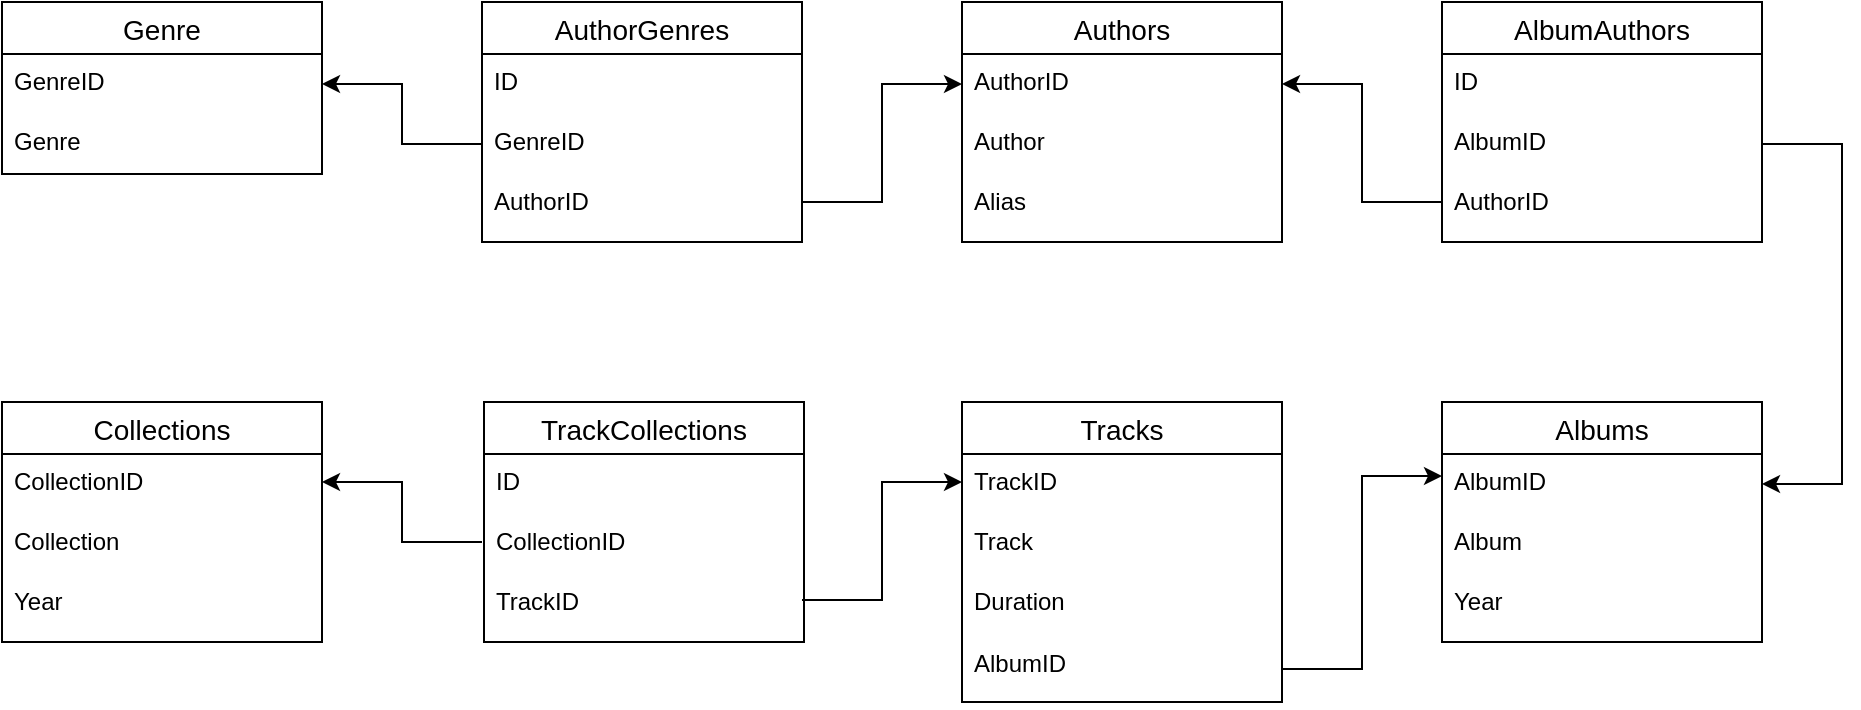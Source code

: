 <mxfile version="14.7.0" type="device"><diagram id="esGAMyxi3wQ_eX0v4JuY" name="Page-1"><mxGraphModel dx="2272" dy="762" grid="1" gridSize="10" guides="1" tooltips="1" connect="1" arrows="1" fold="1" page="1" pageScale="1" pageWidth="850" pageHeight="1100" math="0" shadow="0"><root><mxCell id="0"/><mxCell id="1" parent="0"/><mxCell id="u1XyuAuciUx0NWqQq3_8-1" value="Authors" style="swimlane;fontStyle=0;childLayout=stackLayout;horizontal=1;startSize=26;horizontalStack=0;resizeParent=1;resizeParentMax=0;resizeLast=0;collapsible=1;marginBottom=0;align=center;fontSize=14;" parent="1" vertex="1"><mxGeometry x="-200" y="80" width="160" height="120" as="geometry"/></mxCell><mxCell id="u1XyuAuciUx0NWqQq3_8-2" value="AuthorID" style="text;strokeColor=none;fillColor=none;spacingLeft=4;spacingRight=4;overflow=hidden;rotatable=0;points=[[0,0.5],[1,0.5]];portConstraint=eastwest;fontSize=12;" parent="u1XyuAuciUx0NWqQq3_8-1" vertex="1"><mxGeometry y="26" width="160" height="30" as="geometry"/></mxCell><mxCell id="u1XyuAuciUx0NWqQq3_8-3" value="Author" style="text;strokeColor=none;fillColor=none;spacingLeft=4;spacingRight=4;overflow=hidden;rotatable=0;points=[[0,0.5],[1,0.5]];portConstraint=eastwest;fontSize=12;" parent="u1XyuAuciUx0NWqQq3_8-1" vertex="1"><mxGeometry y="56" width="160" height="30" as="geometry"/></mxCell><mxCell id="u1XyuAuciUx0NWqQq3_8-4" value="Alias" style="text;strokeColor=none;fillColor=none;spacingLeft=4;spacingRight=4;overflow=hidden;rotatable=0;points=[[0,0.5],[1,0.5]];portConstraint=eastwest;fontSize=12;" parent="u1XyuAuciUx0NWqQq3_8-1" vertex="1"><mxGeometry y="86" width="160" height="34" as="geometry"/></mxCell><mxCell id="u1XyuAuciUx0NWqQq3_8-5" value="Albums" style="swimlane;fontStyle=0;childLayout=stackLayout;horizontal=1;startSize=26;horizontalStack=0;resizeParent=1;resizeParentMax=0;resizeLast=0;collapsible=1;marginBottom=0;align=center;fontSize=14;" parent="1" vertex="1"><mxGeometry x="40" y="280" width="160" height="120" as="geometry"/></mxCell><mxCell id="u1XyuAuciUx0NWqQq3_8-6" value="AlbumID" style="text;strokeColor=none;fillColor=none;spacingLeft=4;spacingRight=4;overflow=hidden;rotatable=0;points=[[0,0.5],[1,0.5]];portConstraint=eastwest;fontSize=12;" parent="u1XyuAuciUx0NWqQq3_8-5" vertex="1"><mxGeometry y="26" width="160" height="30" as="geometry"/></mxCell><mxCell id="u1XyuAuciUx0NWqQq3_8-7" value="Album" style="text;strokeColor=none;fillColor=none;spacingLeft=4;spacingRight=4;overflow=hidden;rotatable=0;points=[[0,0.5],[1,0.5]];portConstraint=eastwest;fontSize=12;" parent="u1XyuAuciUx0NWqQq3_8-5" vertex="1"><mxGeometry y="56" width="160" height="30" as="geometry"/></mxCell><mxCell id="u1XyuAuciUx0NWqQq3_8-8" value="Year" style="text;strokeColor=none;fillColor=none;spacingLeft=4;spacingRight=4;overflow=hidden;rotatable=0;points=[[0,0.5],[1,0.5]];portConstraint=eastwest;fontSize=12;" parent="u1XyuAuciUx0NWqQq3_8-5" vertex="1"><mxGeometry y="86" width="160" height="34" as="geometry"/></mxCell><mxCell id="u1XyuAuciUx0NWqQq3_8-20" value="" style="edgeStyle=orthogonalEdgeStyle;rounded=0;orthogonalLoop=1;jettySize=auto;html=1;entryX=1;entryY=0.5;entryDx=0;entryDy=0;" parent="1" target="u1XyuAuciUx0NWqQq3_8-2" edge="1"><mxGeometry relative="1" as="geometry"><Array as="points"><mxPoint y="180"/><mxPoint y="121"/></Array><mxPoint x="40" y="180" as="sourcePoint"/></mxGeometry></mxCell><mxCell id="u1XyuAuciUx0NWqQq3_8-11" value="Tracks" style="swimlane;fontStyle=0;childLayout=stackLayout;horizontal=1;startSize=26;horizontalStack=0;resizeParent=1;resizeParentMax=0;resizeLast=0;collapsible=1;marginBottom=0;align=center;fontSize=14;" parent="1" vertex="1"><mxGeometry x="-200" y="280" width="160" height="150" as="geometry"/></mxCell><mxCell id="u1XyuAuciUx0NWqQq3_8-12" value="TrackID" style="text;strokeColor=none;fillColor=none;spacingLeft=4;spacingRight=4;overflow=hidden;rotatable=0;points=[[0,0.5],[1,0.5]];portConstraint=eastwest;fontSize=12;" parent="u1XyuAuciUx0NWqQq3_8-11" vertex="1"><mxGeometry y="26" width="160" height="30" as="geometry"/></mxCell><mxCell id="u1XyuAuciUx0NWqQq3_8-13" value="Track" style="text;strokeColor=none;fillColor=none;spacingLeft=4;spacingRight=4;overflow=hidden;rotatable=0;points=[[0,0.5],[1,0.5]];portConstraint=eastwest;fontSize=12;" parent="u1XyuAuciUx0NWqQq3_8-11" vertex="1"><mxGeometry y="56" width="160" height="30" as="geometry"/></mxCell><mxCell id="u1XyuAuciUx0NWqQq3_8-14" value="Duration" style="text;strokeColor=none;fillColor=none;spacingLeft=4;spacingRight=4;overflow=hidden;rotatable=0;points=[[0,0.5],[1,0.5]];portConstraint=eastwest;fontSize=12;" parent="u1XyuAuciUx0NWqQq3_8-11" vertex="1"><mxGeometry y="86" width="160" height="64" as="geometry"/></mxCell><mxCell id="u1XyuAuciUx0NWqQq3_8-16" value="" style="edgeStyle=orthogonalEdgeStyle;rounded=0;orthogonalLoop=1;jettySize=auto;html=1;entryX=0;entryY=0.5;entryDx=0;entryDy=0;exitX=1;exitY=0.5;exitDx=0;exitDy=0;" parent="1" source="u1XyuAuciUx0NWqQq3_8-22" edge="1"><mxGeometry relative="1" as="geometry"><mxPoint x="-280" y="429.5" as="sourcePoint"/><mxPoint x="40" y="317" as="targetPoint"/><Array as="points"><mxPoint y="414"/><mxPoint y="317"/></Array></mxGeometry></mxCell><mxCell id="u1XyuAuciUx0NWqQq3_8-22" value="AlbumID" style="text;strokeColor=none;fillColor=none;spacingLeft=4;spacingRight=4;overflow=hidden;rotatable=0;points=[[0,0.5],[1,0.5]];portConstraint=eastwest;fontSize=12;" parent="1" vertex="1"><mxGeometry x="-200" y="397" width="160" height="33" as="geometry"/></mxCell><mxCell id="u1XyuAuciUx0NWqQq3_8-24" value="Genre" style="swimlane;fontStyle=0;childLayout=stackLayout;horizontal=1;startSize=26;horizontalStack=0;resizeParent=1;resizeParentMax=0;resizeLast=0;collapsible=1;marginBottom=0;align=center;fontSize=14;" parent="1" vertex="1"><mxGeometry x="-680" y="80" width="160" height="86" as="geometry"/></mxCell><mxCell id="u1XyuAuciUx0NWqQq3_8-25" value="GenreID" style="text;strokeColor=none;fillColor=none;spacingLeft=4;spacingRight=4;overflow=hidden;rotatable=0;points=[[0,0.5],[1,0.5]];portConstraint=eastwest;fontSize=12;" parent="u1XyuAuciUx0NWqQq3_8-24" vertex="1"><mxGeometry y="26" width="160" height="30" as="geometry"/></mxCell><mxCell id="u1XyuAuciUx0NWqQq3_8-26" value="Genre&#xA;" style="text;strokeColor=none;fillColor=none;spacingLeft=4;spacingRight=4;overflow=hidden;rotatable=0;points=[[0,0.5],[1,0.5]];portConstraint=eastwest;fontSize=12;" parent="u1XyuAuciUx0NWqQq3_8-24" vertex="1"><mxGeometry y="56" width="160" height="30" as="geometry"/></mxCell><mxCell id="u1XyuAuciUx0NWqQq3_8-37" style="edgeStyle=orthogonalEdgeStyle;rounded=0;orthogonalLoop=1;jettySize=auto;html=1;exitX=1;exitY=0.5;exitDx=0;exitDy=0;entryX=0;entryY=0.5;entryDx=0;entryDy=0;" parent="1" source="mjZRCHsDUzU0uWb3URNU-4" target="u1XyuAuciUx0NWqQq3_8-2" edge="1"><mxGeometry relative="1" as="geometry"><mxPoint x="-350" y="270" as="targetPoint"/></mxGeometry></mxCell><mxCell id="mjZRCHsDUzU0uWb3URNU-1" value="AuthorGenres" style="swimlane;fontStyle=0;childLayout=stackLayout;horizontal=1;startSize=26;horizontalStack=0;resizeParent=1;resizeParentMax=0;resizeLast=0;collapsible=1;marginBottom=0;align=center;fontSize=14;" parent="1" vertex="1"><mxGeometry x="-440" y="80" width="160" height="120" as="geometry"/></mxCell><mxCell id="mjZRCHsDUzU0uWb3URNU-2" value="ID" style="text;strokeColor=none;fillColor=none;spacingLeft=4;spacingRight=4;overflow=hidden;rotatable=0;points=[[0,0.5],[1,0.5]];portConstraint=eastwest;fontSize=12;" parent="mjZRCHsDUzU0uWb3URNU-1" vertex="1"><mxGeometry y="26" width="160" height="30" as="geometry"/></mxCell><mxCell id="mjZRCHsDUzU0uWb3URNU-3" value="GenreID&#xA;" style="text;strokeColor=none;fillColor=none;spacingLeft=4;spacingRight=4;overflow=hidden;rotatable=0;points=[[0,0.5],[1,0.5]];portConstraint=eastwest;fontSize=12;" parent="mjZRCHsDUzU0uWb3URNU-1" vertex="1"><mxGeometry y="56" width="160" height="64" as="geometry"/></mxCell><mxCell id="mjZRCHsDUzU0uWb3URNU-4" value="AuthorID" style="text;strokeColor=none;fillColor=none;spacingLeft=4;spacingRight=4;overflow=hidden;rotatable=0;points=[[0,0.5],[1,0.5]];portConstraint=eastwest;fontSize=12;" parent="1" vertex="1"><mxGeometry x="-440" y="166" width="160" height="28" as="geometry"/></mxCell><mxCell id="mjZRCHsDUzU0uWb3URNU-5" style="edgeStyle=orthogonalEdgeStyle;rounded=0;orthogonalLoop=1;jettySize=auto;html=1;exitX=0;exitY=0.234;exitDx=0;exitDy=0;entryX=1;entryY=0.5;entryDx=0;entryDy=0;exitPerimeter=0;" parent="1" source="mjZRCHsDUzU0uWb3URNU-3" target="u1XyuAuciUx0NWqQq3_8-25" edge="1"><mxGeometry relative="1" as="geometry"><mxPoint x="-490" y="222" as="sourcePoint"/><mxPoint x="-340" y="280" as="targetPoint"/><Array as="points"><mxPoint x="-480" y="151"/><mxPoint x="-480" y="121"/></Array></mxGeometry></mxCell><mxCell id="mjZRCHsDUzU0uWb3URNU-6" value="AlbumAuthors" style="swimlane;fontStyle=0;childLayout=stackLayout;horizontal=1;startSize=26;horizontalStack=0;resizeParent=1;resizeParentMax=0;resizeLast=0;collapsible=1;marginBottom=0;align=center;fontSize=14;" parent="1" vertex="1"><mxGeometry x="40" y="80" width="160" height="120" as="geometry"/></mxCell><mxCell id="mjZRCHsDUzU0uWb3URNU-7" value="ID" style="text;strokeColor=none;fillColor=none;spacingLeft=4;spacingRight=4;overflow=hidden;rotatable=0;points=[[0,0.5],[1,0.5]];portConstraint=eastwest;fontSize=12;" parent="mjZRCHsDUzU0uWb3URNU-6" vertex="1"><mxGeometry y="26" width="160" height="30" as="geometry"/></mxCell><mxCell id="mjZRCHsDUzU0uWb3URNU-8" value="AlbumID" style="text;strokeColor=none;fillColor=none;spacingLeft=4;spacingRight=4;overflow=hidden;rotatable=0;points=[[0,0.5],[1,0.5]];portConstraint=eastwest;fontSize=12;" parent="mjZRCHsDUzU0uWb3URNU-6" vertex="1"><mxGeometry y="56" width="160" height="30" as="geometry"/></mxCell><mxCell id="mjZRCHsDUzU0uWb3URNU-9" value="AuthorID" style="text;strokeColor=none;fillColor=none;spacingLeft=4;spacingRight=4;overflow=hidden;rotatable=0;points=[[0,0.5],[1,0.5]];portConstraint=eastwest;fontSize=12;" parent="mjZRCHsDUzU0uWb3URNU-6" vertex="1"><mxGeometry y="86" width="160" height="34" as="geometry"/></mxCell><mxCell id="mjZRCHsDUzU0uWb3URNU-11" value="" style="edgeStyle=orthogonalEdgeStyle;rounded=0;orthogonalLoop=1;jettySize=auto;html=1;exitX=1;exitY=0.5;exitDx=0;exitDy=0;entryX=1;entryY=0.5;entryDx=0;entryDy=0;" parent="1" source="mjZRCHsDUzU0uWb3URNU-8" target="u1XyuAuciUx0NWqQq3_8-6" edge="1"><mxGeometry relative="1" as="geometry"><Array as="points"><mxPoint x="240" y="151"/><mxPoint x="240" y="321"/></Array><mxPoint x="-70" y="370" as="sourcePoint"/><mxPoint x="200" y="369" as="targetPoint"/></mxGeometry></mxCell><mxCell id="mjZRCHsDUzU0uWb3URNU-12" value="Collections" style="swimlane;fontStyle=0;childLayout=stackLayout;horizontal=1;startSize=26;horizontalStack=0;resizeParent=1;resizeParentMax=0;resizeLast=0;collapsible=1;marginBottom=0;align=center;fontSize=14;" parent="1" vertex="1"><mxGeometry x="-680" y="280" width="160" height="120" as="geometry"/></mxCell><mxCell id="mjZRCHsDUzU0uWb3URNU-13" value="CollectionID" style="text;strokeColor=none;fillColor=none;spacingLeft=4;spacingRight=4;overflow=hidden;rotatable=0;points=[[0,0.5],[1,0.5]];portConstraint=eastwest;fontSize=12;" parent="mjZRCHsDUzU0uWb3URNU-12" vertex="1"><mxGeometry y="26" width="160" height="30" as="geometry"/></mxCell><mxCell id="mjZRCHsDUzU0uWb3URNU-14" value="Collection" style="text;strokeColor=none;fillColor=none;spacingLeft=4;spacingRight=4;overflow=hidden;rotatable=0;points=[[0,0.5],[1,0.5]];portConstraint=eastwest;fontSize=12;" parent="mjZRCHsDUzU0uWb3URNU-12" vertex="1"><mxGeometry y="56" width="160" height="30" as="geometry"/></mxCell><mxCell id="mjZRCHsDUzU0uWb3URNU-15" value="Year" style="text;strokeColor=none;fillColor=none;spacingLeft=4;spacingRight=4;overflow=hidden;rotatable=0;points=[[0,0.5],[1,0.5]];portConstraint=eastwest;fontSize=12;" parent="mjZRCHsDUzU0uWb3URNU-12" vertex="1"><mxGeometry y="86" width="160" height="34" as="geometry"/></mxCell><mxCell id="TCJL0sBxBPyT7gCIur1n-1" value="TrackCollections" style="swimlane;fontStyle=0;childLayout=stackLayout;horizontal=1;startSize=26;horizontalStack=0;resizeParent=1;resizeParentMax=0;resizeLast=0;collapsible=1;marginBottom=0;align=center;fontSize=14;" vertex="1" parent="1"><mxGeometry x="-439" y="280" width="160" height="120" as="geometry"/></mxCell><mxCell id="TCJL0sBxBPyT7gCIur1n-2" value="ID" style="text;strokeColor=none;fillColor=none;spacingLeft=4;spacingRight=4;overflow=hidden;rotatable=0;points=[[0,0.5],[1,0.5]];portConstraint=eastwest;fontSize=12;" vertex="1" parent="TCJL0sBxBPyT7gCIur1n-1"><mxGeometry y="26" width="160" height="30" as="geometry"/></mxCell><mxCell id="TCJL0sBxBPyT7gCIur1n-3" value="CollectionID" style="text;strokeColor=none;fillColor=none;spacingLeft=4;spacingRight=4;overflow=hidden;rotatable=0;points=[[0,0.5],[1,0.5]];portConstraint=eastwest;fontSize=12;" vertex="1" parent="TCJL0sBxBPyT7gCIur1n-1"><mxGeometry y="56" width="160" height="64" as="geometry"/></mxCell><mxCell id="TCJL0sBxBPyT7gCIur1n-4" value="TrackID" style="text;strokeColor=none;fillColor=none;spacingLeft=4;spacingRight=4;overflow=hidden;rotatable=0;points=[[0,0.5],[1,0.5]];portConstraint=eastwest;fontSize=12;" vertex="1" parent="1"><mxGeometry x="-439" y="366" width="160" height="28" as="geometry"/></mxCell><mxCell id="TCJL0sBxBPyT7gCIur1n-5" style="edgeStyle=orthogonalEdgeStyle;rounded=0;orthogonalLoop=1;jettySize=auto;html=1;exitX=0;exitY=0.234;exitDx=0;exitDy=0;entryX=1;entryY=0.5;entryDx=0;entryDy=0;exitPerimeter=0;" edge="1" parent="1"><mxGeometry relative="1" as="geometry"><mxPoint x="-440" y="349.976" as="sourcePoint"/><mxPoint x="-520" y="320" as="targetPoint"/><Array as="points"><mxPoint x="-480" y="350"/><mxPoint x="-480" y="320"/></Array></mxGeometry></mxCell><mxCell id="TCJL0sBxBPyT7gCIur1n-6" style="edgeStyle=orthogonalEdgeStyle;rounded=0;orthogonalLoop=1;jettySize=auto;html=1;exitX=1;exitY=0.5;exitDx=0;exitDy=0;entryX=0;entryY=0.5;entryDx=0;entryDy=0;" edge="1" parent="1"><mxGeometry relative="1" as="geometry"><mxPoint x="-200" y="320" as="targetPoint"/><mxPoint x="-280" y="379" as="sourcePoint"/><Array as="points"><mxPoint x="-240" y="379"/><mxPoint x="-240" y="320"/></Array></mxGeometry></mxCell></root></mxGraphModel></diagram></mxfile>